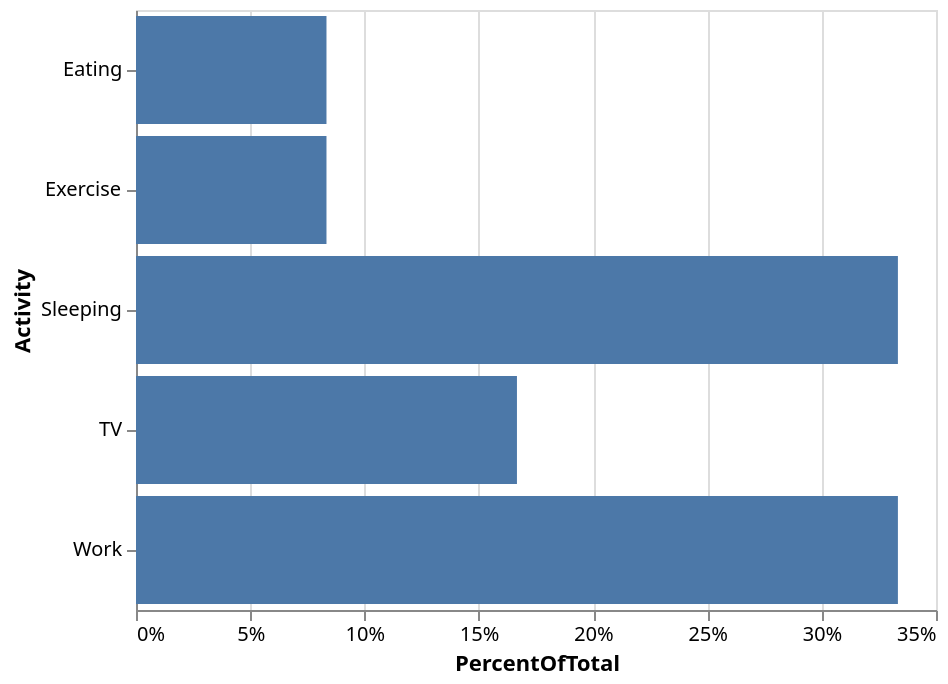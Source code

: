 {"transform": [{"frame": [null, null], "window": [{"op": "sum", "field": "Time", "as": "TotalTime"}]}, {"calculate": "datum.Time / datum.TotalTime", "as": "PercentOfTotal"}], "encoding": {"y": {"field": "Activity", "type": "nominal"}, "x": {"field": "PercentOfTotal", "type": "quantitative", "axis": {"format": ".0%"}}}, "data": {"values": [{"Time": 8, "Activity": "Sleeping"}, {"Time": 2, "Activity": "Eating"}, {"Time": 4, "Activity": "TV"}, {"Time": 8, "Activity": "Work"}, {"Time": 2, "Activity": "Exercise"}]}, "$schema": "https://vega.github.io/schema/vega-lite/v2.4.1.json", "config": {"view": {"height": 300, "width": 400}}, "mark": "bar"}